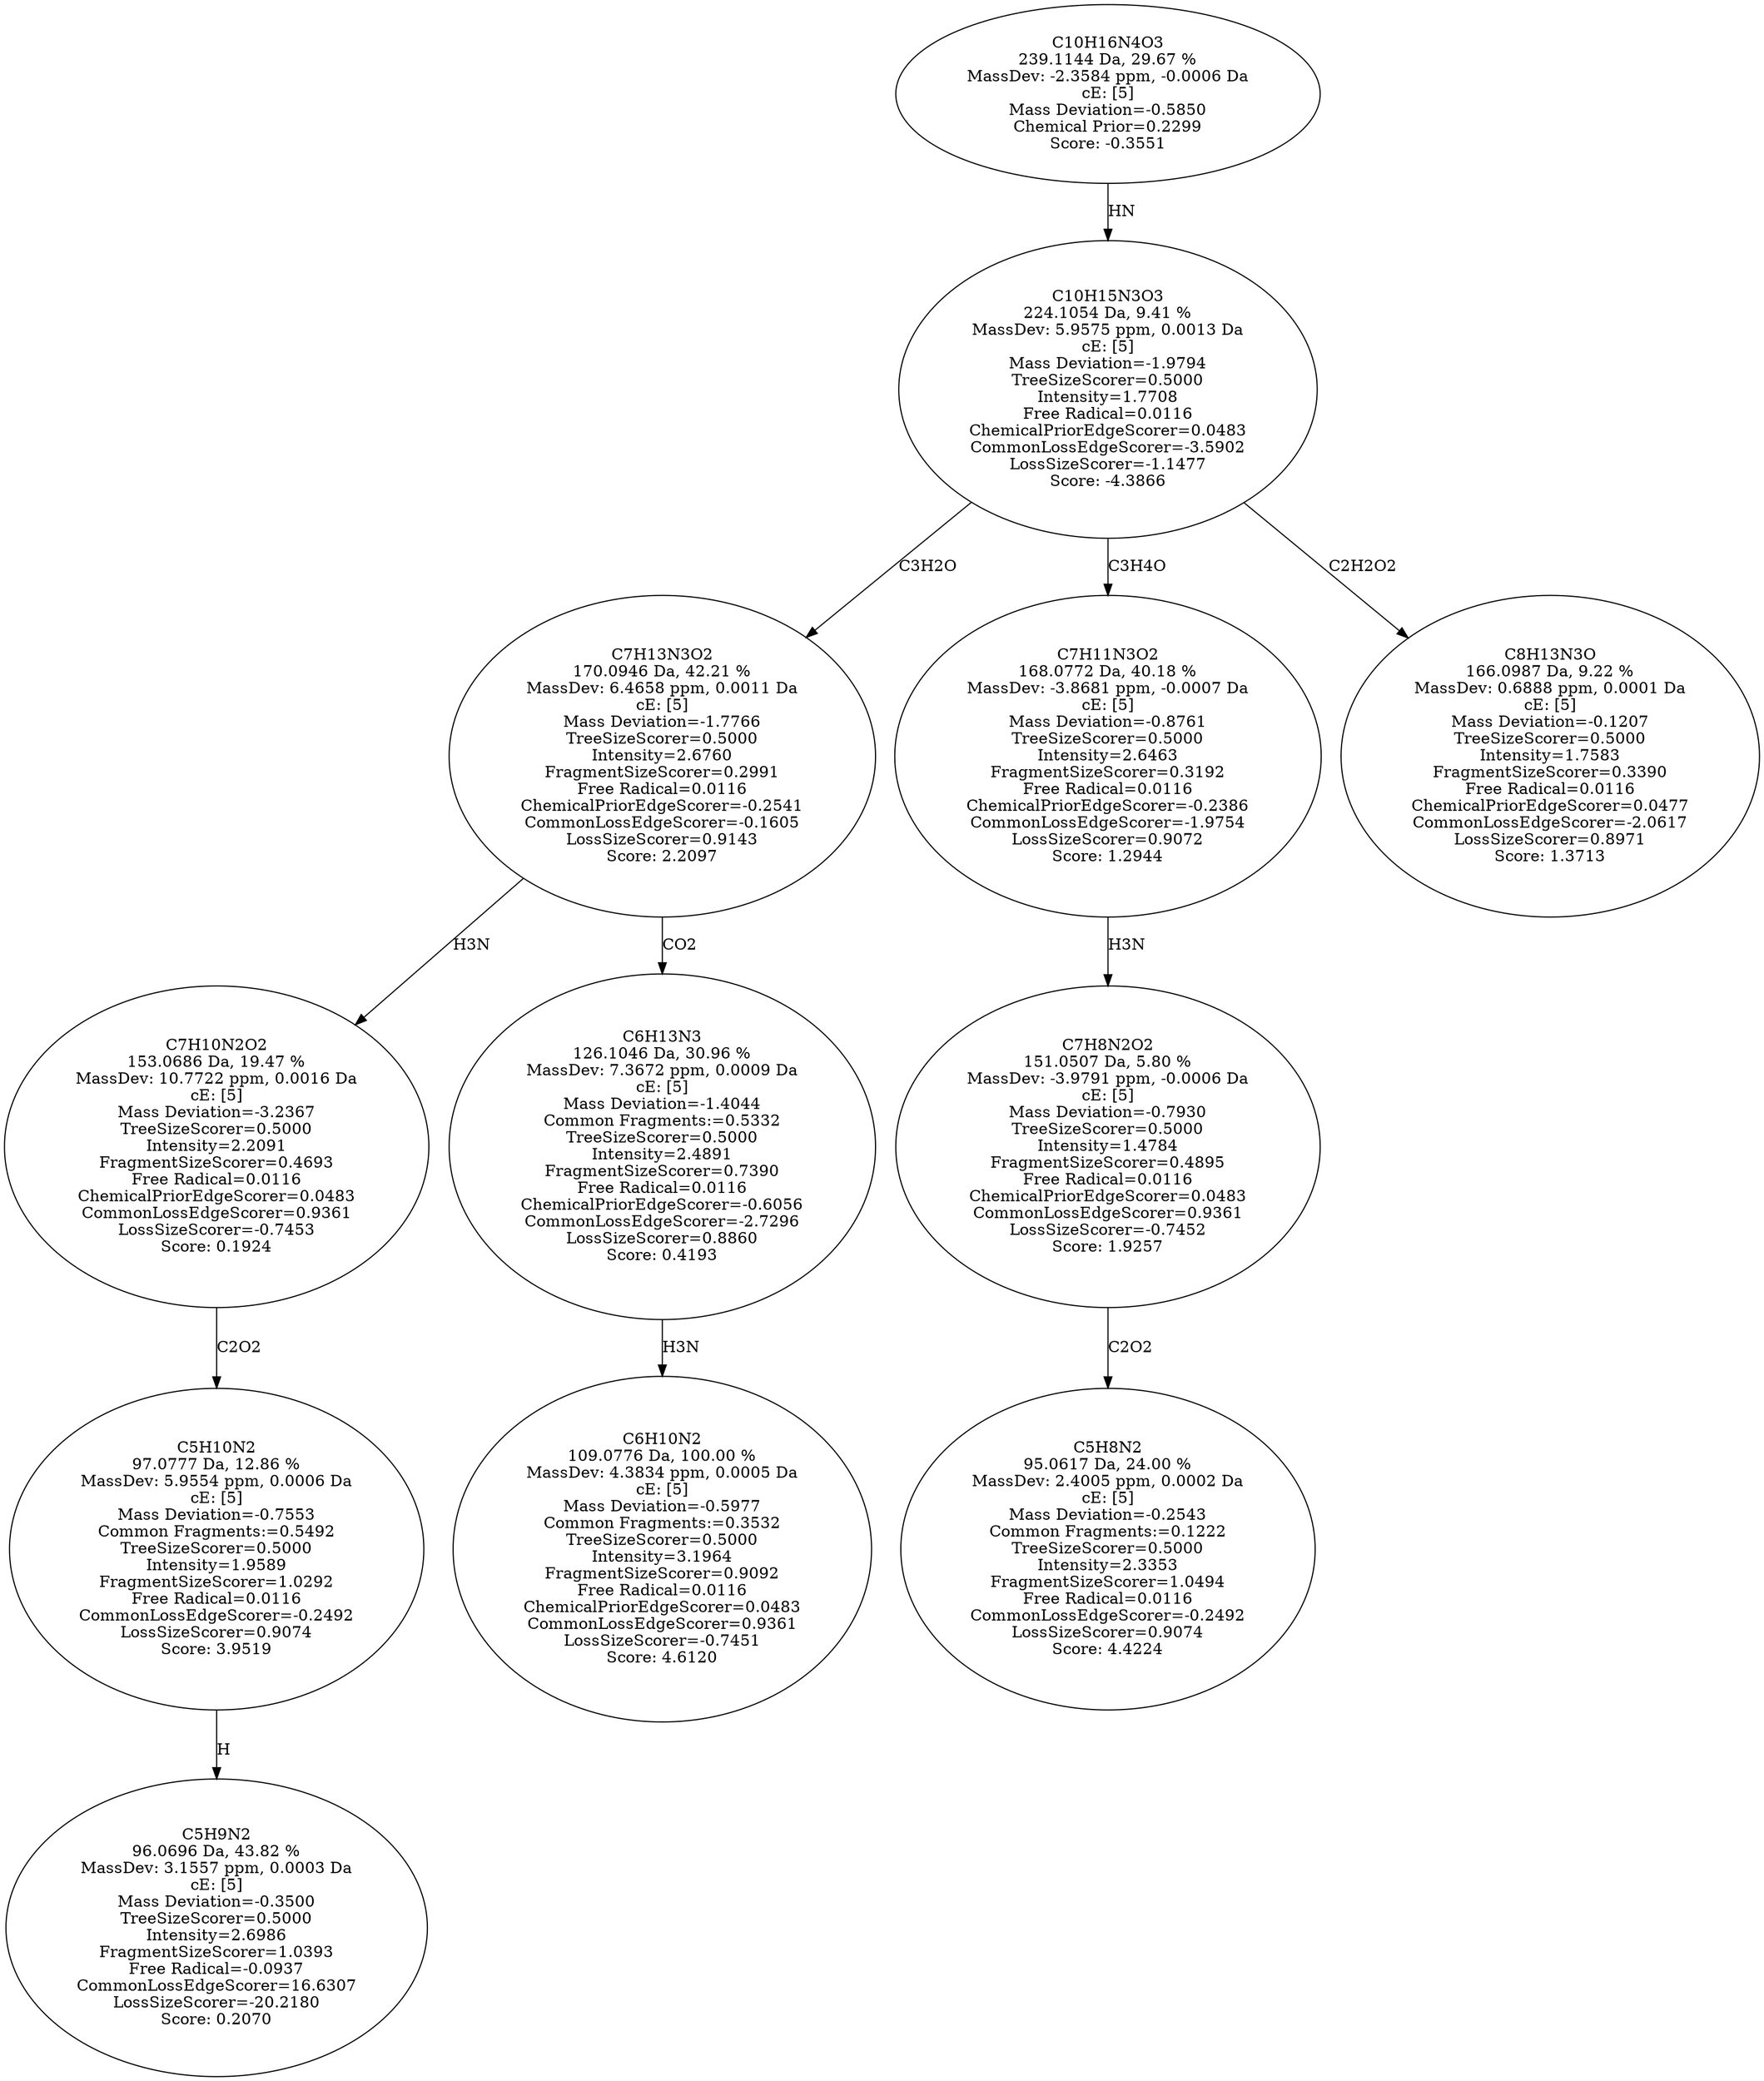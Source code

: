 strict digraph {
v1 [label="C5H9N2\n96.0696 Da, 43.82 %\nMassDev: 3.1557 ppm, 0.0003 Da\ncE: [5]\nMass Deviation=-0.3500\nTreeSizeScorer=0.5000\nIntensity=2.6986\nFragmentSizeScorer=1.0393\nFree Radical=-0.0937\nCommonLossEdgeScorer=16.6307\nLossSizeScorer=-20.2180\nScore: 0.2070"];
v2 [label="C5H10N2\n97.0777 Da, 12.86 %\nMassDev: 5.9554 ppm, 0.0006 Da\ncE: [5]\nMass Deviation=-0.7553\nCommon Fragments:=0.5492\nTreeSizeScorer=0.5000\nIntensity=1.9589\nFragmentSizeScorer=1.0292\nFree Radical=0.0116\nCommonLossEdgeScorer=-0.2492\nLossSizeScorer=0.9074\nScore: 3.9519"];
v3 [label="C7H10N2O2\n153.0686 Da, 19.47 %\nMassDev: 10.7722 ppm, 0.0016 Da\ncE: [5]\nMass Deviation=-3.2367\nTreeSizeScorer=0.5000\nIntensity=2.2091\nFragmentSizeScorer=0.4693\nFree Radical=0.0116\nChemicalPriorEdgeScorer=0.0483\nCommonLossEdgeScorer=0.9361\nLossSizeScorer=-0.7453\nScore: 0.1924"];
v4 [label="C6H10N2\n109.0776 Da, 100.00 %\nMassDev: 4.3834 ppm, 0.0005 Da\ncE: [5]\nMass Deviation=-0.5977\nCommon Fragments:=0.3532\nTreeSizeScorer=0.5000\nIntensity=3.1964\nFragmentSizeScorer=0.9092\nFree Radical=0.0116\nChemicalPriorEdgeScorer=0.0483\nCommonLossEdgeScorer=0.9361\nLossSizeScorer=-0.7451\nScore: 4.6120"];
v5 [label="C6H13N3\n126.1046 Da, 30.96 %\nMassDev: 7.3672 ppm, 0.0009 Da\ncE: [5]\nMass Deviation=-1.4044\nCommon Fragments:=0.5332\nTreeSizeScorer=0.5000\nIntensity=2.4891\nFragmentSizeScorer=0.7390\nFree Radical=0.0116\nChemicalPriorEdgeScorer=-0.6056\nCommonLossEdgeScorer=-2.7296\nLossSizeScorer=0.8860\nScore: 0.4193"];
v6 [label="C7H13N3O2\n170.0946 Da, 42.21 %\nMassDev: 6.4658 ppm, 0.0011 Da\ncE: [5]\nMass Deviation=-1.7766\nTreeSizeScorer=0.5000\nIntensity=2.6760\nFragmentSizeScorer=0.2991\nFree Radical=0.0116\nChemicalPriorEdgeScorer=-0.2541\nCommonLossEdgeScorer=-0.1605\nLossSizeScorer=0.9143\nScore: 2.2097"];
v7 [label="C5H8N2\n95.0617 Da, 24.00 %\nMassDev: 2.4005 ppm, 0.0002 Da\ncE: [5]\nMass Deviation=-0.2543\nCommon Fragments:=0.1222\nTreeSizeScorer=0.5000\nIntensity=2.3353\nFragmentSizeScorer=1.0494\nFree Radical=0.0116\nCommonLossEdgeScorer=-0.2492\nLossSizeScorer=0.9074\nScore: 4.4224"];
v8 [label="C7H8N2O2\n151.0507 Da, 5.80 %\nMassDev: -3.9791 ppm, -0.0006 Da\ncE: [5]\nMass Deviation=-0.7930\nTreeSizeScorer=0.5000\nIntensity=1.4784\nFragmentSizeScorer=0.4895\nFree Radical=0.0116\nChemicalPriorEdgeScorer=0.0483\nCommonLossEdgeScorer=0.9361\nLossSizeScorer=-0.7452\nScore: 1.9257"];
v9 [label="C7H11N3O2\n168.0772 Da, 40.18 %\nMassDev: -3.8681 ppm, -0.0007 Da\ncE: [5]\nMass Deviation=-0.8761\nTreeSizeScorer=0.5000\nIntensity=2.6463\nFragmentSizeScorer=0.3192\nFree Radical=0.0116\nChemicalPriorEdgeScorer=-0.2386\nCommonLossEdgeScorer=-1.9754\nLossSizeScorer=0.9072\nScore: 1.2944"];
v10 [label="C8H13N3O\n166.0987 Da, 9.22 %\nMassDev: 0.6888 ppm, 0.0001 Da\ncE: [5]\nMass Deviation=-0.1207\nTreeSizeScorer=0.5000\nIntensity=1.7583\nFragmentSizeScorer=0.3390\nFree Radical=0.0116\nChemicalPriorEdgeScorer=0.0477\nCommonLossEdgeScorer=-2.0617\nLossSizeScorer=0.8971\nScore: 1.3713"];
v11 [label="C10H15N3O3\n224.1054 Da, 9.41 %\nMassDev: 5.9575 ppm, 0.0013 Da\ncE: [5]\nMass Deviation=-1.9794\nTreeSizeScorer=0.5000\nIntensity=1.7708\nFree Radical=0.0116\nChemicalPriorEdgeScorer=0.0483\nCommonLossEdgeScorer=-3.5902\nLossSizeScorer=-1.1477\nScore: -4.3866"];
v12 [label="C10H16N4O3\n239.1144 Da, 29.67 %\nMassDev: -2.3584 ppm, -0.0006 Da\ncE: [5]\nMass Deviation=-0.5850\nChemical Prior=0.2299\nScore: -0.3551"];
v2 -> v1 [label="H"];
v3 -> v2 [label="C2O2"];
v6 -> v3 [label="H3N"];
v5 -> v4 [label="H3N"];
v6 -> v5 [label="CO2"];
v11 -> v6 [label="C3H2O"];
v8 -> v7 [label="C2O2"];
v9 -> v8 [label="H3N"];
v11 -> v9 [label="C3H4O"];
v11 -> v10 [label="C2H2O2"];
v12 -> v11 [label="HN"];
}